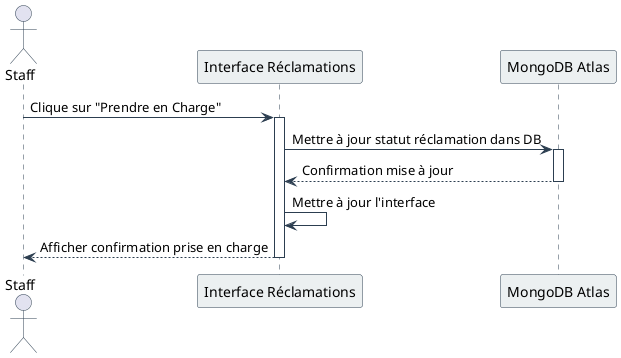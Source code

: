@startuml Prise en Charge d'une Réclamation

skinparam sequence {
    ArrowColor #2C3E50
    ActorBorderColor #2C3E50
    LifeLineBorderColor #2C3E50
    ParticipantBorderColor #2C3E50
    ParticipantBackgroundColor #ECF0F1
}

actor Staff as S
participant "Interface Réclamations" as ReclaUI
participant "MongoDB Atlas" as DB

S -> ReclaUI : Clique sur "Prendre en Charge"
activate ReclaUI

ReclaUI -> DB : Mettre à jour statut réclamation dans DB
activate DB
DB --> ReclaUI : Confirmation mise à jour
deactivate DB

ReclaUI -> ReclaUI : Mettre à jour l'interface

ReclaUI --> S : Afficher confirmation prise en charge
deactivate ReclaUI

@enduml 